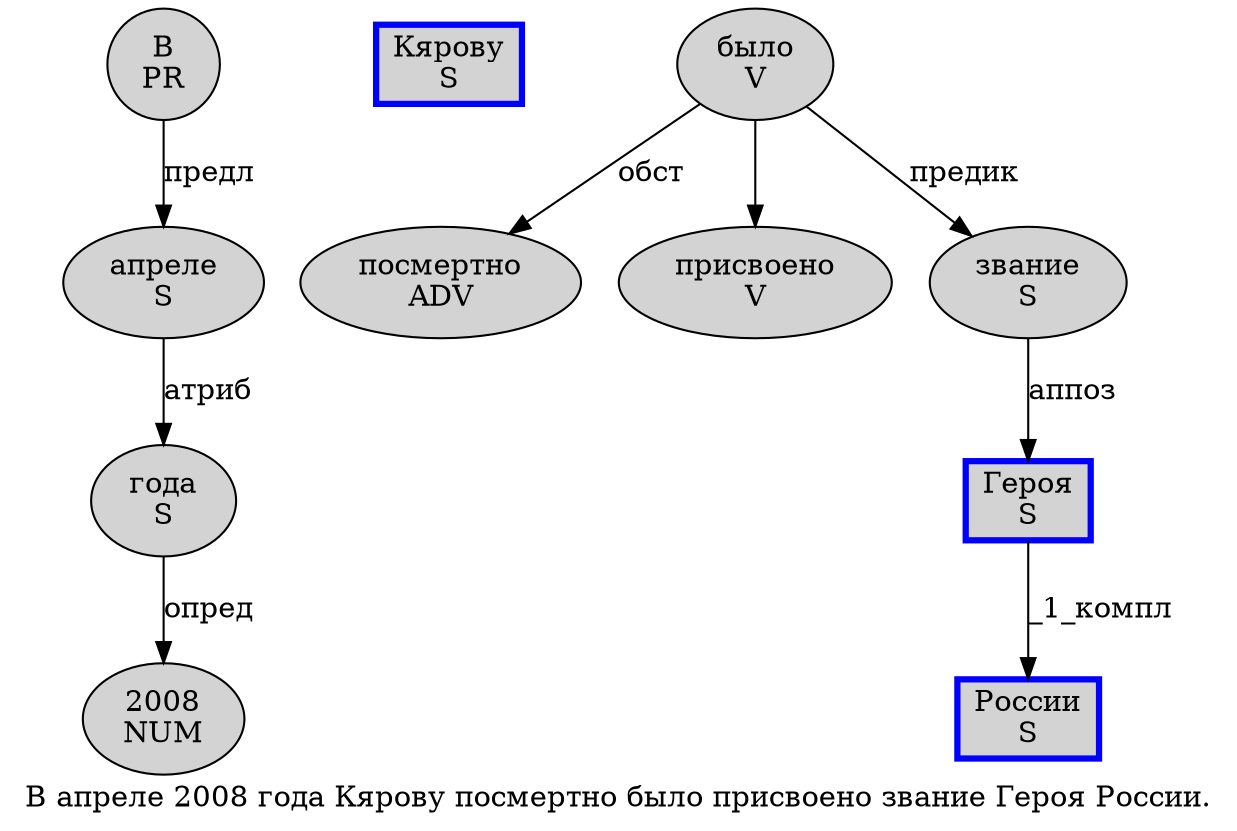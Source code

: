 digraph SENTENCE_1047 {
	graph [label="В апреле 2008 года Кярову посмертно было присвоено звание Героя России."]
	node [style=filled]
		0 [label="В
PR" color="" fillcolor=lightgray penwidth=1 shape=ellipse]
		1 [label="апреле
S" color="" fillcolor=lightgray penwidth=1 shape=ellipse]
		2 [label="2008
NUM" color="" fillcolor=lightgray penwidth=1 shape=ellipse]
		3 [label="года
S" color="" fillcolor=lightgray penwidth=1 shape=ellipse]
		4 [label="Кярову
S" color=blue fillcolor=lightgray penwidth=3 shape=box]
		5 [label="посмертно
ADV" color="" fillcolor=lightgray penwidth=1 shape=ellipse]
		6 [label="было
V" color="" fillcolor=lightgray penwidth=1 shape=ellipse]
		7 [label="присвоено
V" color="" fillcolor=lightgray penwidth=1 shape=ellipse]
		8 [label="звание
S" color="" fillcolor=lightgray penwidth=1 shape=ellipse]
		9 [label="Героя
S" color=blue fillcolor=lightgray penwidth=3 shape=box]
		10 [label="России
S" color=blue fillcolor=lightgray penwidth=3 shape=box]
			0 -> 1 [label="предл"]
			9 -> 10 [label="_1_компл"]
			3 -> 2 [label="опред"]
			1 -> 3 [label="атриб"]
			6 -> 5 [label="обст"]
			6 -> 7
			6 -> 8 [label="предик"]
			8 -> 9 [label="аппоз"]
}